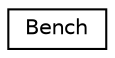 digraph "Graphical Class Hierarchy"
{
 // LATEX_PDF_SIZE
  edge [fontname="Helvetica",fontsize="10",labelfontname="Helvetica",labelfontsize="10"];
  node [fontname="Helvetica",fontsize="10",shape=record];
  rankdir="LR";
  Node0 [label="Bench",height=0.2,width=0.4,color="black", fillcolor="white", style="filled",URL="$class_bench.html",tooltip="Bench class."];
}
